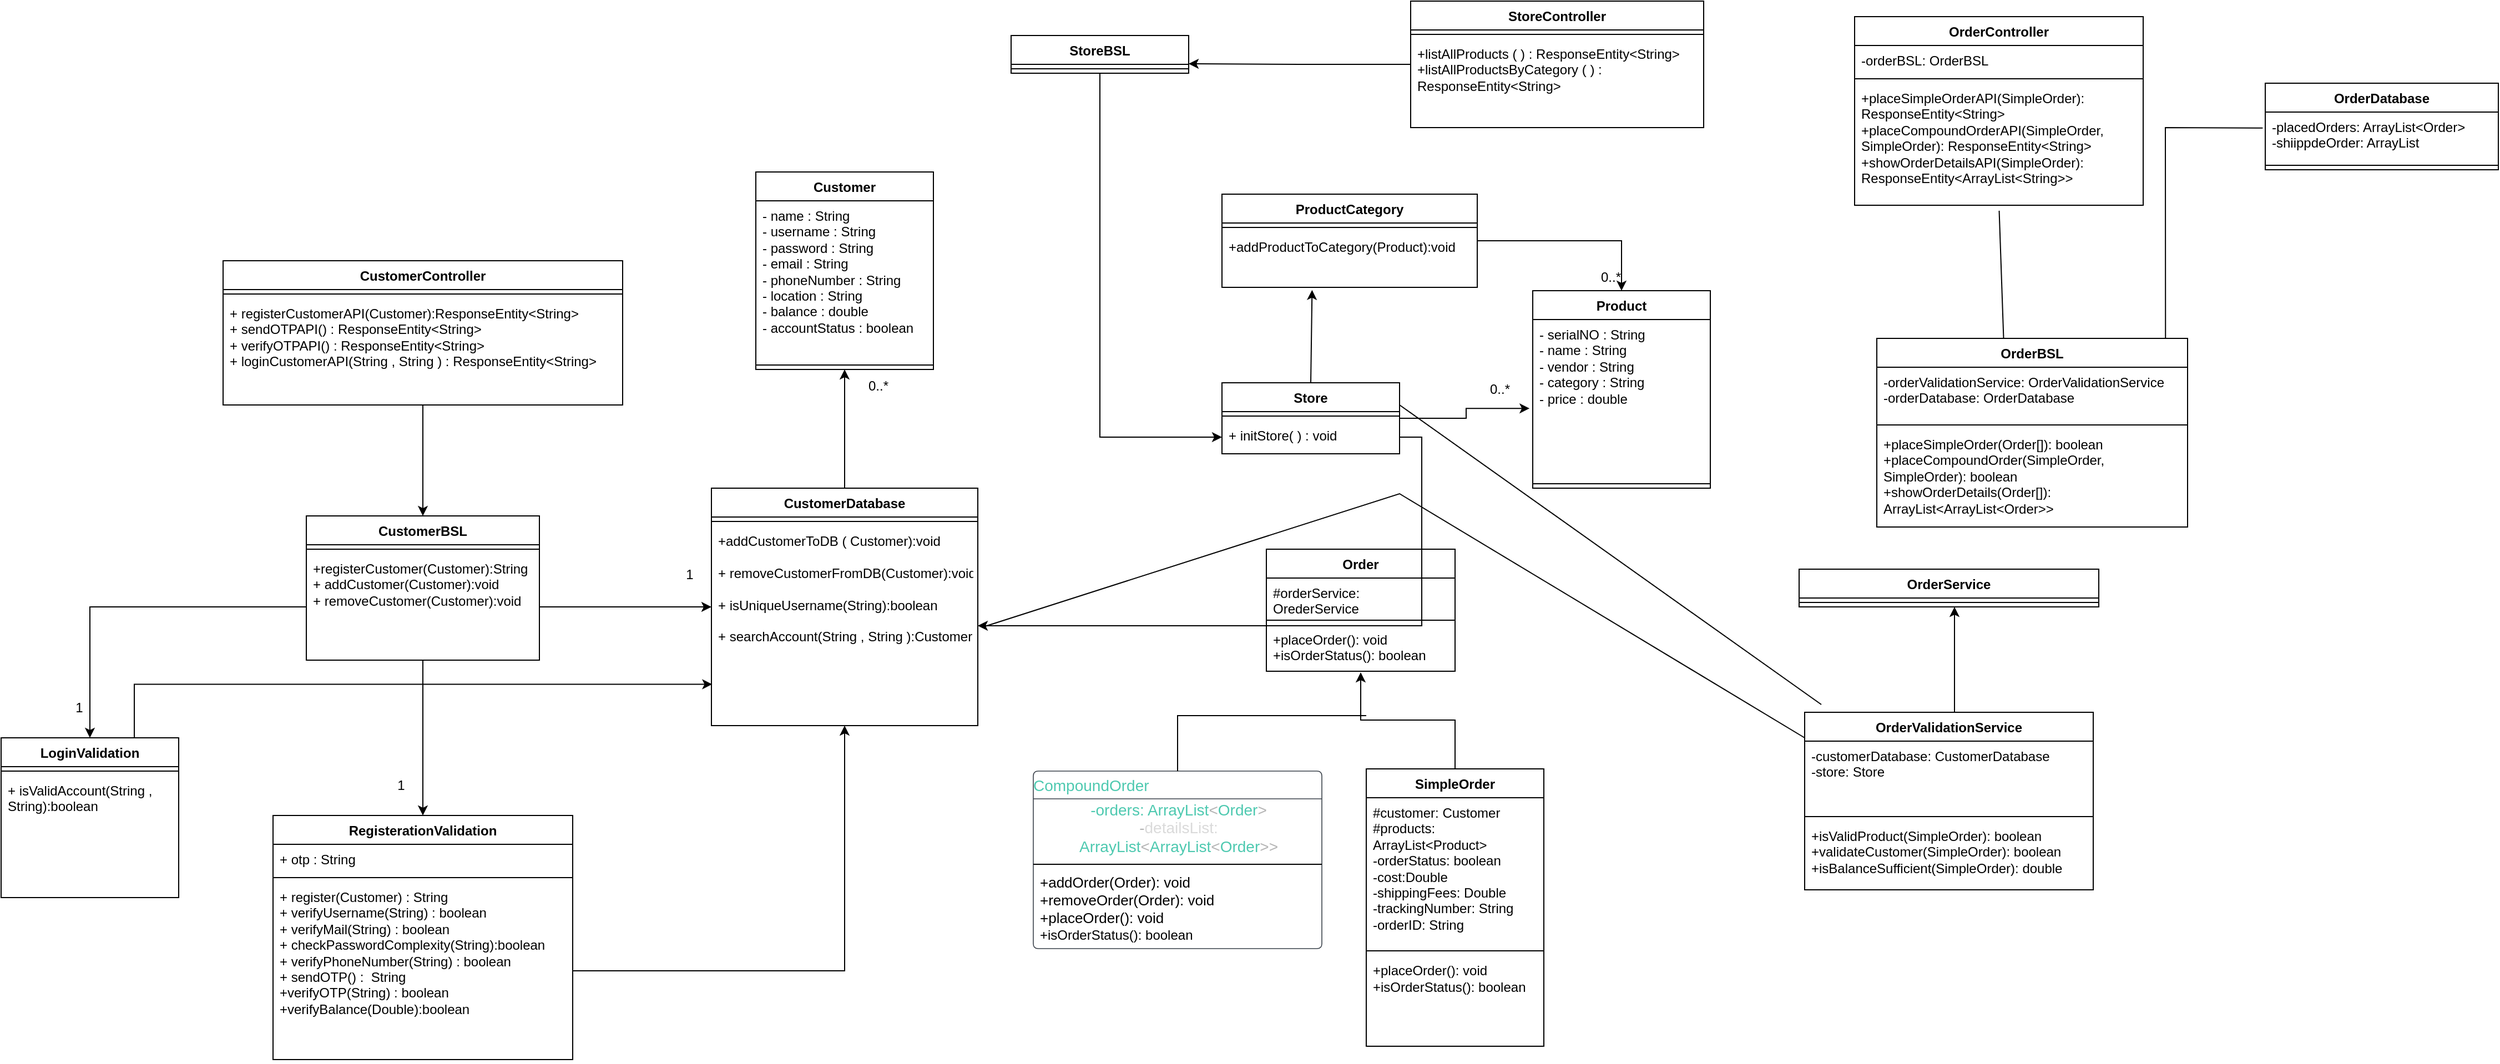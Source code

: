 <mxfile version="22.1.16" type="github">
  <diagram id="C5RBs43oDa-KdzZeNtuy" name="Page-1">
    <mxGraphModel dx="3200" dy="2660" grid="1" gridSize="10" guides="1" tooltips="1" connect="1" arrows="1" fold="1" page="1" pageScale="1" pageWidth="827" pageHeight="1169" math="0" shadow="0">
      <root>
        <mxCell id="WIyWlLk6GJQsqaUBKTNV-0" />
        <mxCell id="WIyWlLk6GJQsqaUBKTNV-1" parent="WIyWlLk6GJQsqaUBKTNV-0" />
        <mxCell id="F8OqzFuxqlwvB6Xrlc_Q-0" value="Customer" style="swimlane;fontStyle=1;align=center;verticalAlign=top;childLayout=stackLayout;horizontal=1;startSize=26;horizontalStack=0;resizeParent=1;resizeParentMax=0;resizeLast=0;collapsible=1;marginBottom=0;whiteSpace=wrap;html=1;" parent="WIyWlLk6GJQsqaUBKTNV-1" vertex="1">
          <mxGeometry x="800" y="-100" width="160" height="178" as="geometry" />
        </mxCell>
        <mxCell id="F8OqzFuxqlwvB6Xrlc_Q-1" value="- name : String&lt;br&gt;- username : String&lt;br&gt;- password : String&lt;br&gt;- email : String&lt;br&gt;- phoneNumber : String&lt;br&gt;- location : String&lt;br&gt;- balance : double&lt;br&gt;- accountStatus : boolean" style="text;strokeColor=none;fillColor=none;align=left;verticalAlign=top;spacingLeft=4;spacingRight=4;overflow=hidden;rotatable=0;points=[[0,0.5],[1,0.5]];portConstraint=eastwest;whiteSpace=wrap;html=1;" parent="F8OqzFuxqlwvB6Xrlc_Q-0" vertex="1">
          <mxGeometry y="26" width="160" height="144" as="geometry" />
        </mxCell>
        <mxCell id="F8OqzFuxqlwvB6Xrlc_Q-2" value="" style="line;strokeWidth=1;fillColor=none;align=left;verticalAlign=middle;spacingTop=-1;spacingLeft=3;spacingRight=3;rotatable=0;labelPosition=right;points=[];portConstraint=eastwest;strokeColor=inherit;" parent="F8OqzFuxqlwvB6Xrlc_Q-0" vertex="1">
          <mxGeometry y="170" width="160" height="8" as="geometry" />
        </mxCell>
        <mxCell id="F8OqzFuxqlwvB6Xrlc_Q-33" style="edgeStyle=orthogonalEdgeStyle;rounded=0;orthogonalLoop=1;jettySize=auto;html=1;entryX=0.5;entryY=0;entryDx=0;entryDy=0;" parent="WIyWlLk6GJQsqaUBKTNV-1" source="F8OqzFuxqlwvB6Xrlc_Q-4" target="F8OqzFuxqlwvB6Xrlc_Q-24" edge="1">
          <mxGeometry relative="1" as="geometry" />
        </mxCell>
        <mxCell id="F8OqzFuxqlwvB6Xrlc_Q-4" value="CustomerBSL" style="swimlane;fontStyle=1;align=center;verticalAlign=top;childLayout=stackLayout;horizontal=1;startSize=26;horizontalStack=0;resizeParent=1;resizeParentMax=0;resizeLast=0;collapsible=1;marginBottom=0;whiteSpace=wrap;html=1;" parent="WIyWlLk6GJQsqaUBKTNV-1" vertex="1">
          <mxGeometry x="395" y="210" width="210" height="130" as="geometry" />
        </mxCell>
        <mxCell id="F8OqzFuxqlwvB6Xrlc_Q-6" value="" style="line;strokeWidth=1;fillColor=none;align=left;verticalAlign=middle;spacingTop=-1;spacingLeft=3;spacingRight=3;rotatable=0;labelPosition=right;points=[];portConstraint=eastwest;strokeColor=inherit;" parent="F8OqzFuxqlwvB6Xrlc_Q-4" vertex="1">
          <mxGeometry y="26" width="210" height="8" as="geometry" />
        </mxCell>
        <mxCell id="F8OqzFuxqlwvB6Xrlc_Q-7" value="+registerCustomer(Customer):String&lt;br&gt;+ addCustomer(Customer):void&lt;br&gt;+ removeCustomer(Customer):void&lt;br&gt;" style="text;strokeColor=none;fillColor=none;align=left;verticalAlign=top;spacingLeft=4;spacingRight=4;overflow=hidden;rotatable=0;points=[[0,0.5],[1,0.5]];portConstraint=eastwest;whiteSpace=wrap;html=1;" parent="F8OqzFuxqlwvB6Xrlc_Q-4" vertex="1">
          <mxGeometry y="34" width="210" height="96" as="geometry" />
        </mxCell>
        <mxCell id="F8OqzFuxqlwvB6Xrlc_Q-31" style="edgeStyle=orthogonalEdgeStyle;rounded=0;orthogonalLoop=1;jettySize=auto;html=1;entryX=0.5;entryY=0;entryDx=0;entryDy=0;" parent="WIyWlLk6GJQsqaUBKTNV-1" source="F8OqzFuxqlwvB6Xrlc_Q-8" target="F8OqzFuxqlwvB6Xrlc_Q-4" edge="1">
          <mxGeometry relative="1" as="geometry" />
        </mxCell>
        <mxCell id="F8OqzFuxqlwvB6Xrlc_Q-8" value="CustomerController" style="swimlane;fontStyle=1;align=center;verticalAlign=top;childLayout=stackLayout;horizontal=1;startSize=26;horizontalStack=0;resizeParent=1;resizeParentMax=0;resizeLast=0;collapsible=1;marginBottom=0;whiteSpace=wrap;html=1;" parent="WIyWlLk6GJQsqaUBKTNV-1" vertex="1">
          <mxGeometry x="320" y="-20" width="360" height="130" as="geometry" />
        </mxCell>
        <mxCell id="F8OqzFuxqlwvB6Xrlc_Q-10" value="" style="line;strokeWidth=1;fillColor=none;align=left;verticalAlign=middle;spacingTop=-1;spacingLeft=3;spacingRight=3;rotatable=0;labelPosition=right;points=[];portConstraint=eastwest;strokeColor=inherit;" parent="F8OqzFuxqlwvB6Xrlc_Q-8" vertex="1">
          <mxGeometry y="26" width="360" height="8" as="geometry" />
        </mxCell>
        <mxCell id="F8OqzFuxqlwvB6Xrlc_Q-11" value="+ registerCustomerAPI(Customer):ResponseEntity&amp;lt;String&amp;gt;&lt;br&gt;+ sendOTPAPI() : ResponseEntity&amp;lt;String&amp;gt;&lt;br&gt;+ verifyOTPAPI() :&amp;nbsp;ResponseEntity&amp;lt;String&amp;gt;&lt;br&gt;+ loginCustomerAPI(String , String ) :&amp;nbsp;ResponseEntity&amp;lt;String&amp;gt;" style="text;strokeColor=none;fillColor=none;align=left;verticalAlign=top;spacingLeft=4;spacingRight=4;overflow=hidden;rotatable=0;points=[[0,0.5],[1,0.5]];portConstraint=eastwest;whiteSpace=wrap;html=1;" parent="F8OqzFuxqlwvB6Xrlc_Q-8" vertex="1">
          <mxGeometry y="34" width="360" height="96" as="geometry" />
        </mxCell>
        <mxCell id="F8OqzFuxqlwvB6Xrlc_Q-41" style="edgeStyle=orthogonalEdgeStyle;rounded=0;orthogonalLoop=1;jettySize=auto;html=1;entryX=0.5;entryY=1;entryDx=0;entryDy=0;" parent="WIyWlLk6GJQsqaUBKTNV-1" source="F8OqzFuxqlwvB6Xrlc_Q-16" target="F8OqzFuxqlwvB6Xrlc_Q-0" edge="1">
          <mxGeometry relative="1" as="geometry" />
        </mxCell>
        <mxCell id="F8OqzFuxqlwvB6Xrlc_Q-16" value="CustomerDatabase" style="swimlane;fontStyle=1;align=center;verticalAlign=top;childLayout=stackLayout;horizontal=1;startSize=26;horizontalStack=0;resizeParent=1;resizeParentMax=0;resizeLast=0;collapsible=1;marginBottom=0;whiteSpace=wrap;html=1;" parent="WIyWlLk6GJQsqaUBKTNV-1" vertex="1">
          <mxGeometry x="760" y="185" width="240" height="214" as="geometry" />
        </mxCell>
        <mxCell id="F8OqzFuxqlwvB6Xrlc_Q-18" value="" style="line;strokeWidth=1;fillColor=none;align=left;verticalAlign=middle;spacingTop=-1;spacingLeft=3;spacingRight=3;rotatable=0;labelPosition=right;points=[];portConstraint=eastwest;strokeColor=inherit;" parent="F8OqzFuxqlwvB6Xrlc_Q-16" vertex="1">
          <mxGeometry y="26" width="240" height="8" as="geometry" />
        </mxCell>
        <mxCell id="F8OqzFuxqlwvB6Xrlc_Q-19" value="+addCustomerToDB ( Customer):void&lt;br&gt;&lt;br&gt;+&amp;nbsp;removeCustomerFromDB(Customer):void&lt;br&gt;&lt;br&gt;+ isUniqueUsername(String):boolean&lt;br&gt;&lt;br&gt;+ searchAccount(String , String ):Customer" style="text;strokeColor=none;fillColor=none;align=left;verticalAlign=top;spacingLeft=4;spacingRight=4;overflow=hidden;rotatable=0;points=[[0,0.5],[1,0.5]];portConstraint=eastwest;whiteSpace=wrap;html=1;" parent="F8OqzFuxqlwvB6Xrlc_Q-16" vertex="1">
          <mxGeometry y="34" width="240" height="180" as="geometry" />
        </mxCell>
        <mxCell id="F8OqzFuxqlwvB6Xrlc_Q-20" value="LoginValidation" style="swimlane;fontStyle=1;align=center;verticalAlign=top;childLayout=stackLayout;horizontal=1;startSize=26;horizontalStack=0;resizeParent=1;resizeParentMax=0;resizeLast=0;collapsible=1;marginBottom=0;whiteSpace=wrap;html=1;" parent="WIyWlLk6GJQsqaUBKTNV-1" vertex="1">
          <mxGeometry x="120" y="410" width="160" height="144" as="geometry" />
        </mxCell>
        <mxCell id="F8OqzFuxqlwvB6Xrlc_Q-22" value="" style="line;strokeWidth=1;fillColor=none;align=left;verticalAlign=middle;spacingTop=-1;spacingLeft=3;spacingRight=3;rotatable=0;labelPosition=right;points=[];portConstraint=eastwest;strokeColor=inherit;" parent="F8OqzFuxqlwvB6Xrlc_Q-20" vertex="1">
          <mxGeometry y="26" width="160" height="8" as="geometry" />
        </mxCell>
        <mxCell id="F8OqzFuxqlwvB6Xrlc_Q-23" value="+ isValidAccount(String , String):boolean" style="text;strokeColor=none;fillColor=none;align=left;verticalAlign=top;spacingLeft=4;spacingRight=4;overflow=hidden;rotatable=0;points=[[0,0.5],[1,0.5]];portConstraint=eastwest;whiteSpace=wrap;html=1;" parent="F8OqzFuxqlwvB6Xrlc_Q-20" vertex="1">
          <mxGeometry y="34" width="160" height="110" as="geometry" />
        </mxCell>
        <mxCell id="F8OqzFuxqlwvB6Xrlc_Q-36" style="edgeStyle=orthogonalEdgeStyle;rounded=0;orthogonalLoop=1;jettySize=auto;html=1;exitX=1;exitY=0.5;exitDx=0;exitDy=0;" parent="F8OqzFuxqlwvB6Xrlc_Q-20" source="F8OqzFuxqlwvB6Xrlc_Q-23" target="F8OqzFuxqlwvB6Xrlc_Q-23" edge="1">
          <mxGeometry relative="1" as="geometry" />
        </mxCell>
        <mxCell id="F8OqzFuxqlwvB6Xrlc_Q-24" value="RegisterationValidation" style="swimlane;fontStyle=1;align=center;verticalAlign=top;childLayout=stackLayout;horizontal=1;startSize=26;horizontalStack=0;resizeParent=1;resizeParentMax=0;resizeLast=0;collapsible=1;marginBottom=0;whiteSpace=wrap;html=1;" parent="WIyWlLk6GJQsqaUBKTNV-1" vertex="1">
          <mxGeometry x="365" y="480" width="270" height="220" as="geometry" />
        </mxCell>
        <mxCell id="F8OqzFuxqlwvB6Xrlc_Q-25" value="+ otp : String" style="text;strokeColor=none;fillColor=none;align=left;verticalAlign=top;spacingLeft=4;spacingRight=4;overflow=hidden;rotatable=0;points=[[0,0.5],[1,0.5]];portConstraint=eastwest;whiteSpace=wrap;html=1;" parent="F8OqzFuxqlwvB6Xrlc_Q-24" vertex="1">
          <mxGeometry y="26" width="270" height="26" as="geometry" />
        </mxCell>
        <mxCell id="F8OqzFuxqlwvB6Xrlc_Q-26" value="" style="line;strokeWidth=1;fillColor=none;align=left;verticalAlign=middle;spacingTop=-1;spacingLeft=3;spacingRight=3;rotatable=0;labelPosition=right;points=[];portConstraint=eastwest;strokeColor=inherit;" parent="F8OqzFuxqlwvB6Xrlc_Q-24" vertex="1">
          <mxGeometry y="52" width="270" height="8" as="geometry" />
        </mxCell>
        <mxCell id="F8OqzFuxqlwvB6Xrlc_Q-27" value="+ register(Customer) : String&lt;br&gt;+ verifyUsername(String) : boolean&lt;br&gt;+ verifyMail(String) : boolean&lt;br&gt;+ checkPasswordComplexity(String):boolean&lt;br&gt;+ verifyPhoneNumber(String) : boolean&lt;br&gt;+ sendOTP() :&amp;nbsp; String&lt;br&gt;+verifyOTP(String) : boolean&lt;br&gt;+verifyBalance(Double):boolean&lt;br&gt;&lt;br&gt;" style="text;strokeColor=none;fillColor=none;align=left;verticalAlign=top;spacingLeft=4;spacingRight=4;overflow=hidden;rotatable=0;points=[[0,0.5],[1,0.5]];portConstraint=eastwest;whiteSpace=wrap;html=1;" parent="F8OqzFuxqlwvB6Xrlc_Q-24" vertex="1">
          <mxGeometry y="60" width="270" height="160" as="geometry" />
        </mxCell>
        <mxCell id="F8OqzFuxqlwvB6Xrlc_Q-32" style="edgeStyle=orthogonalEdgeStyle;rounded=0;orthogonalLoop=1;jettySize=auto;html=1;entryX=0.5;entryY=0;entryDx=0;entryDy=0;" parent="WIyWlLk6GJQsqaUBKTNV-1" source="F8OqzFuxqlwvB6Xrlc_Q-7" target="F8OqzFuxqlwvB6Xrlc_Q-20" edge="1">
          <mxGeometry relative="1" as="geometry" />
        </mxCell>
        <mxCell id="F8OqzFuxqlwvB6Xrlc_Q-34" style="edgeStyle=orthogonalEdgeStyle;rounded=0;orthogonalLoop=1;jettySize=auto;html=1;exitX=1;exitY=0.5;exitDx=0;exitDy=0;" parent="WIyWlLk6GJQsqaUBKTNV-1" source="F8OqzFuxqlwvB6Xrlc_Q-7" target="F8OqzFuxqlwvB6Xrlc_Q-16" edge="1">
          <mxGeometry relative="1" as="geometry" />
        </mxCell>
        <mxCell id="F8OqzFuxqlwvB6Xrlc_Q-35" style="edgeStyle=orthogonalEdgeStyle;rounded=0;orthogonalLoop=1;jettySize=auto;html=1;entryX=0.5;entryY=1;entryDx=0;entryDy=0;" parent="WIyWlLk6GJQsqaUBKTNV-1" source="F8OqzFuxqlwvB6Xrlc_Q-27" target="F8OqzFuxqlwvB6Xrlc_Q-16" edge="1">
          <mxGeometry relative="1" as="geometry" />
        </mxCell>
        <mxCell id="F8OqzFuxqlwvB6Xrlc_Q-42" value="0..*" style="text;html=1;align=center;verticalAlign=middle;resizable=0;points=[];autosize=1;strokeColor=none;fillColor=none;" parent="WIyWlLk6GJQsqaUBKTNV-1" vertex="1">
          <mxGeometry x="890" y="78" width="40" height="30" as="geometry" />
        </mxCell>
        <mxCell id="F8OqzFuxqlwvB6Xrlc_Q-43" value="1" style="text;html=1;align=center;verticalAlign=middle;resizable=0;points=[];autosize=1;strokeColor=none;fillColor=none;" parent="WIyWlLk6GJQsqaUBKTNV-1" vertex="1">
          <mxGeometry x="725" y="248" width="30" height="30" as="geometry" />
        </mxCell>
        <mxCell id="F8OqzFuxqlwvB6Xrlc_Q-44" value="1" style="text;html=1;align=center;verticalAlign=middle;resizable=0;points=[];autosize=1;strokeColor=none;fillColor=none;" parent="WIyWlLk6GJQsqaUBKTNV-1" vertex="1">
          <mxGeometry x="465" y="438" width="30" height="30" as="geometry" />
        </mxCell>
        <mxCell id="F8OqzFuxqlwvB6Xrlc_Q-50" style="edgeStyle=orthogonalEdgeStyle;rounded=0;orthogonalLoop=1;jettySize=auto;html=1;exitX=0.75;exitY=0;exitDx=0;exitDy=0;entryX=0.003;entryY=0.793;entryDx=0;entryDy=0;entryPerimeter=0;" parent="WIyWlLk6GJQsqaUBKTNV-1" source="F8OqzFuxqlwvB6Xrlc_Q-20" target="F8OqzFuxqlwvB6Xrlc_Q-19" edge="1">
          <mxGeometry relative="1" as="geometry" />
        </mxCell>
        <mxCell id="F8OqzFuxqlwvB6Xrlc_Q-52" value="1" style="text;html=1;align=center;verticalAlign=middle;resizable=0;points=[];autosize=1;strokeColor=none;fillColor=none;" parent="WIyWlLk6GJQsqaUBKTNV-1" vertex="1">
          <mxGeometry x="175" y="368" width="30" height="30" as="geometry" />
        </mxCell>
        <mxCell id="F8OqzFuxqlwvB6Xrlc_Q-53" value="Product" style="swimlane;fontStyle=1;align=center;verticalAlign=top;childLayout=stackLayout;horizontal=1;startSize=26;horizontalStack=0;resizeParent=1;resizeParentMax=0;resizeLast=0;collapsible=1;marginBottom=0;whiteSpace=wrap;html=1;" parent="WIyWlLk6GJQsqaUBKTNV-1" vertex="1">
          <mxGeometry x="1500" y="7" width="160" height="178" as="geometry" />
        </mxCell>
        <mxCell id="F8OqzFuxqlwvB6Xrlc_Q-54" value="- serialNO : String&lt;br&gt;- name : String&lt;br&gt;- vendor : String&lt;br&gt;- category : String&lt;br&gt;- price : double" style="text;strokeColor=none;fillColor=none;align=left;verticalAlign=top;spacingLeft=4;spacingRight=4;overflow=hidden;rotatable=0;points=[[0,0.5],[1,0.5]];portConstraint=eastwest;whiteSpace=wrap;html=1;" parent="F8OqzFuxqlwvB6Xrlc_Q-53" vertex="1">
          <mxGeometry y="26" width="160" height="144" as="geometry" />
        </mxCell>
        <mxCell id="F8OqzFuxqlwvB6Xrlc_Q-55" value="" style="line;strokeWidth=1;fillColor=none;align=left;verticalAlign=middle;spacingTop=-1;spacingLeft=3;spacingRight=3;rotatable=0;labelPosition=right;points=[];portConstraint=eastwest;strokeColor=inherit;" parent="F8OqzFuxqlwvB6Xrlc_Q-53" vertex="1">
          <mxGeometry y="170" width="160" height="8" as="geometry" />
        </mxCell>
        <mxCell id="F8OqzFuxqlwvB6Xrlc_Q-74" style="edgeStyle=orthogonalEdgeStyle;rounded=0;orthogonalLoop=1;jettySize=auto;html=1;entryX=0.5;entryY=0;entryDx=0;entryDy=0;" parent="WIyWlLk6GJQsqaUBKTNV-1" source="F8OqzFuxqlwvB6Xrlc_Q-57" target="F8OqzFuxqlwvB6Xrlc_Q-53" edge="1">
          <mxGeometry relative="1" as="geometry">
            <mxPoint x="1530" y="10" as="targetPoint" />
          </mxGeometry>
        </mxCell>
        <mxCell id="F8OqzFuxqlwvB6Xrlc_Q-57" value="ProductCategory" style="swimlane;fontStyle=1;align=center;verticalAlign=top;childLayout=stackLayout;horizontal=1;startSize=26;horizontalStack=0;resizeParent=1;resizeParentMax=0;resizeLast=0;collapsible=1;marginBottom=0;whiteSpace=wrap;html=1;" parent="WIyWlLk6GJQsqaUBKTNV-1" vertex="1">
          <mxGeometry x="1220" y="-80" width="230" height="84" as="geometry" />
        </mxCell>
        <mxCell id="F8OqzFuxqlwvB6Xrlc_Q-59" value="" style="line;strokeWidth=1;fillColor=none;align=left;verticalAlign=middle;spacingTop=-1;spacingLeft=3;spacingRight=3;rotatable=0;labelPosition=right;points=[];portConstraint=eastwest;strokeColor=inherit;" parent="F8OqzFuxqlwvB6Xrlc_Q-57" vertex="1">
          <mxGeometry y="26" width="230" height="8" as="geometry" />
        </mxCell>
        <mxCell id="F8OqzFuxqlwvB6Xrlc_Q-60" value="+addProductToCategory(Product):void&lt;br&gt;" style="text;strokeColor=none;fillColor=none;align=left;verticalAlign=top;spacingLeft=4;spacingRight=4;overflow=hidden;rotatable=0;points=[[0,0.5],[1,0.5]];portConstraint=eastwest;whiteSpace=wrap;html=1;" parent="F8OqzFuxqlwvB6Xrlc_Q-57" vertex="1">
          <mxGeometry y="34" width="230" height="50" as="geometry" />
        </mxCell>
        <mxCell id="F8OqzFuxqlwvB6Xrlc_Q-61" value="Store" style="swimlane;fontStyle=1;align=center;verticalAlign=top;childLayout=stackLayout;horizontal=1;startSize=26;horizontalStack=0;resizeParent=1;resizeParentMax=0;resizeLast=0;collapsible=1;marginBottom=0;whiteSpace=wrap;html=1;" parent="WIyWlLk6GJQsqaUBKTNV-1" vertex="1">
          <mxGeometry x="1220" y="90" width="160" height="64" as="geometry" />
        </mxCell>
        <mxCell id="F8OqzFuxqlwvB6Xrlc_Q-63" value="" style="line;strokeWidth=1;fillColor=none;align=left;verticalAlign=middle;spacingTop=-1;spacingLeft=3;spacingRight=3;rotatable=0;labelPosition=right;points=[];portConstraint=eastwest;strokeColor=inherit;" parent="F8OqzFuxqlwvB6Xrlc_Q-61" vertex="1">
          <mxGeometry y="26" width="160" height="8" as="geometry" />
        </mxCell>
        <mxCell id="F8OqzFuxqlwvB6Xrlc_Q-64" value="+ initStore( ) : void" style="text;strokeColor=none;fillColor=none;align=left;verticalAlign=top;spacingLeft=4;spacingRight=4;overflow=hidden;rotatable=0;points=[[0,0.5],[1,0.5]];portConstraint=eastwest;whiteSpace=wrap;html=1;" parent="F8OqzFuxqlwvB6Xrlc_Q-61" vertex="1">
          <mxGeometry y="34" width="160" height="30" as="geometry" />
        </mxCell>
        <mxCell id="F8OqzFuxqlwvB6Xrlc_Q-73" style="edgeStyle=orthogonalEdgeStyle;rounded=0;orthogonalLoop=1;jettySize=auto;html=1;entryX=1;entryY=0.75;entryDx=0;entryDy=0;" parent="WIyWlLk6GJQsqaUBKTNV-1" source="F8OqzFuxqlwvB6Xrlc_Q-65" target="F8OqzFuxqlwvB6Xrlc_Q-69" edge="1">
          <mxGeometry relative="1" as="geometry" />
        </mxCell>
        <mxCell id="F8OqzFuxqlwvB6Xrlc_Q-65" value="StoreController" style="swimlane;fontStyle=1;align=center;verticalAlign=top;childLayout=stackLayout;horizontal=1;startSize=26;horizontalStack=0;resizeParent=1;resizeParentMax=0;resizeLast=0;collapsible=1;marginBottom=0;whiteSpace=wrap;html=1;" parent="WIyWlLk6GJQsqaUBKTNV-1" vertex="1">
          <mxGeometry x="1390" y="-254" width="264" height="114" as="geometry" />
        </mxCell>
        <mxCell id="F8OqzFuxqlwvB6Xrlc_Q-67" value="" style="line;strokeWidth=1;fillColor=none;align=left;verticalAlign=middle;spacingTop=-1;spacingLeft=3;spacingRight=3;rotatable=0;labelPosition=right;points=[];portConstraint=eastwest;strokeColor=inherit;" parent="F8OqzFuxqlwvB6Xrlc_Q-65" vertex="1">
          <mxGeometry y="26" width="264" height="8" as="geometry" />
        </mxCell>
        <mxCell id="F8OqzFuxqlwvB6Xrlc_Q-68" value="+listAllProducts ( ) : ResponseEntity&amp;lt;String&amp;gt;&lt;br&gt;+listAllProductsByCategory ( ) : ResponseEntity&amp;lt;String&amp;gt;" style="text;strokeColor=none;fillColor=none;align=left;verticalAlign=top;spacingLeft=4;spacingRight=4;overflow=hidden;rotatable=0;points=[[0,0.5],[1,0.5]];portConstraint=eastwest;whiteSpace=wrap;html=1;" parent="F8OqzFuxqlwvB6Xrlc_Q-65" vertex="1">
          <mxGeometry y="34" width="264" height="80" as="geometry" />
        </mxCell>
        <mxCell id="F8OqzFuxqlwvB6Xrlc_Q-76" style="edgeStyle=orthogonalEdgeStyle;rounded=0;orthogonalLoop=1;jettySize=auto;html=1;exitX=0.5;exitY=1;exitDx=0;exitDy=0;entryX=0;entryY=0.5;entryDx=0;entryDy=0;" parent="WIyWlLk6GJQsqaUBKTNV-1" source="F8OqzFuxqlwvB6Xrlc_Q-69" target="F8OqzFuxqlwvB6Xrlc_Q-64" edge="1">
          <mxGeometry relative="1" as="geometry" />
        </mxCell>
        <mxCell id="F8OqzFuxqlwvB6Xrlc_Q-69" value="StoreBSL" style="swimlane;fontStyle=1;align=center;verticalAlign=top;childLayout=stackLayout;horizontal=1;startSize=26;horizontalStack=0;resizeParent=1;resizeParentMax=0;resizeLast=0;collapsible=1;marginBottom=0;whiteSpace=wrap;html=1;" parent="WIyWlLk6GJQsqaUBKTNV-1" vertex="1">
          <mxGeometry x="1030" y="-223" width="160" height="34" as="geometry" />
        </mxCell>
        <mxCell id="F8OqzFuxqlwvB6Xrlc_Q-71" value="" style="line;strokeWidth=1;fillColor=none;align=left;verticalAlign=middle;spacingTop=-1;spacingLeft=3;spacingRight=3;rotatable=0;labelPosition=right;points=[];portConstraint=eastwest;strokeColor=inherit;" parent="F8OqzFuxqlwvB6Xrlc_Q-69" vertex="1">
          <mxGeometry y="26" width="160" height="8" as="geometry" />
        </mxCell>
        <mxCell id="F8OqzFuxqlwvB6Xrlc_Q-75" value="0..*" style="text;html=1;align=center;verticalAlign=middle;resizable=0;points=[];autosize=1;strokeColor=none;fillColor=none;" parent="WIyWlLk6GJQsqaUBKTNV-1" vertex="1">
          <mxGeometry x="1550" y="-20" width="40" height="30" as="geometry" />
        </mxCell>
        <mxCell id="F8OqzFuxqlwvB6Xrlc_Q-80" value="" style="endArrow=classic;html=1;rounded=0;entryX=0.353;entryY=1.047;entryDx=0;entryDy=0;entryPerimeter=0;exitX=0.5;exitY=0;exitDx=0;exitDy=0;" parent="WIyWlLk6GJQsqaUBKTNV-1" source="F8OqzFuxqlwvB6Xrlc_Q-61" target="F8OqzFuxqlwvB6Xrlc_Q-60" edge="1">
          <mxGeometry width="50" height="50" relative="1" as="geometry">
            <mxPoint x="1305.28" y="89.176" as="sourcePoint" />
            <mxPoint x="1303.86" y="2.65" as="targetPoint" />
          </mxGeometry>
        </mxCell>
        <mxCell id="F8OqzFuxqlwvB6Xrlc_Q-81" style="edgeStyle=orthogonalEdgeStyle;rounded=0;orthogonalLoop=1;jettySize=auto;html=1;exitX=1;exitY=0.5;exitDx=0;exitDy=0;entryX=-0.018;entryY=0.556;entryDx=0;entryDy=0;entryPerimeter=0;" parent="WIyWlLk6GJQsqaUBKTNV-1" source="F8OqzFuxqlwvB6Xrlc_Q-61" target="F8OqzFuxqlwvB6Xrlc_Q-54" edge="1">
          <mxGeometry relative="1" as="geometry" />
        </mxCell>
        <mxCell id="F8OqzFuxqlwvB6Xrlc_Q-82" value="0..*" style="text;html=1;align=center;verticalAlign=middle;resizable=0;points=[];autosize=1;strokeColor=none;fillColor=none;" parent="WIyWlLk6GJQsqaUBKTNV-1" vertex="1">
          <mxGeometry x="1450" y="81" width="40" height="30" as="geometry" />
        </mxCell>
        <mxCell id="bdZXRTVyZxKE8OcsXqHl-0" value="Order" style="swimlane;fontStyle=1;align=center;verticalAlign=top;childLayout=stackLayout;horizontal=1;startSize=26;horizontalStack=0;resizeParent=1;resizeParentMax=0;resizeLast=0;collapsible=1;marginBottom=0;whiteSpace=wrap;html=1;" vertex="1" parent="WIyWlLk6GJQsqaUBKTNV-1">
          <mxGeometry x="1260" y="240" width="170" height="110" as="geometry" />
        </mxCell>
        <mxCell id="bdZXRTVyZxKE8OcsXqHl-1" value="#orderService: OrederService&amp;nbsp;" style="text;strokeColor=none;fillColor=none;align=left;verticalAlign=top;spacingLeft=4;spacingRight=4;overflow=hidden;rotatable=0;points=[[0,0.5],[1,0.5]];portConstraint=eastwest;whiteSpace=wrap;html=1;" vertex="1" parent="bdZXRTVyZxKE8OcsXqHl-0">
          <mxGeometry y="26" width="170" height="34" as="geometry" />
        </mxCell>
        <mxCell id="bdZXRTVyZxKE8OcsXqHl-2" value="" style="line;strokeWidth=1;fillColor=none;align=left;verticalAlign=middle;spacingTop=-1;spacingLeft=3;spacingRight=3;rotatable=0;labelPosition=right;points=[];portConstraint=eastwest;strokeColor=inherit;" vertex="1" parent="bdZXRTVyZxKE8OcsXqHl-0">
          <mxGeometry y="60" width="170" height="8" as="geometry" />
        </mxCell>
        <mxCell id="bdZXRTVyZxKE8OcsXqHl-3" value="+placeOrder(): void&lt;br&gt;+isOrderStatus(): boolean&lt;br&gt;" style="text;strokeColor=none;fillColor=none;align=left;verticalAlign=top;spacingLeft=4;spacingRight=4;overflow=hidden;rotatable=0;points=[[0,0.5],[1,0.5]];portConstraint=eastwest;whiteSpace=wrap;html=1;" vertex="1" parent="bdZXRTVyZxKE8OcsXqHl-0">
          <mxGeometry y="68" width="170" height="42" as="geometry" />
        </mxCell>
        <mxCell id="bdZXRTVyZxKE8OcsXqHl-9" value="SimpleOrder" style="swimlane;fontStyle=1;align=center;verticalAlign=top;childLayout=stackLayout;horizontal=1;startSize=26;horizontalStack=0;resizeParent=1;resizeParentMax=0;resizeLast=0;collapsible=1;marginBottom=0;whiteSpace=wrap;html=1;" vertex="1" parent="WIyWlLk6GJQsqaUBKTNV-1">
          <mxGeometry x="1350" y="438" width="160" height="250" as="geometry" />
        </mxCell>
        <mxCell id="bdZXRTVyZxKE8OcsXqHl-10" value="#customer: Customer&lt;br&gt;#products: ArrayList&amp;lt;Product&amp;gt;&lt;br&gt;-orderStatus: boolean&lt;br&gt;-cost:Double&lt;br&gt;-shippingFees: Double&lt;br&gt;-trackingNumber: String&lt;br&gt;-orderID: String" style="text;strokeColor=none;fillColor=none;align=left;verticalAlign=top;spacingLeft=4;spacingRight=4;overflow=hidden;rotatable=0;points=[[0,0.5],[1,0.5]];portConstraint=eastwest;whiteSpace=wrap;html=1;" vertex="1" parent="bdZXRTVyZxKE8OcsXqHl-9">
          <mxGeometry y="26" width="160" height="134" as="geometry" />
        </mxCell>
        <mxCell id="bdZXRTVyZxKE8OcsXqHl-11" value="" style="line;strokeWidth=1;fillColor=none;align=left;verticalAlign=middle;spacingTop=-1;spacingLeft=3;spacingRight=3;rotatable=0;labelPosition=right;points=[];portConstraint=eastwest;strokeColor=inherit;" vertex="1" parent="bdZXRTVyZxKE8OcsXqHl-9">
          <mxGeometry y="160" width="160" height="8" as="geometry" />
        </mxCell>
        <mxCell id="bdZXRTVyZxKE8OcsXqHl-12" value="+placeOrder(): void&lt;br style=&quot;border-color: var(--border-color);&quot;&gt;+isOrderStatus(): boolean&lt;font face=&quot;Consolas, Courier New, monospace&quot; color=&quot;#dcdcaa&quot;&gt;&lt;span style=&quot;font-size: 14px; background-color: rgb(30, 30, 30);&quot;&gt;&lt;br&gt;&lt;/span&gt;&lt;/font&gt;" style="text;strokeColor=none;fillColor=none;align=left;verticalAlign=top;spacingLeft=4;spacingRight=4;overflow=hidden;rotatable=0;points=[[0,0.5],[1,0.5]];portConstraint=eastwest;whiteSpace=wrap;html=1;" vertex="1" parent="bdZXRTVyZxKE8OcsXqHl-9">
          <mxGeometry y="168" width="160" height="82" as="geometry" />
        </mxCell>
        <mxCell id="bdZXRTVyZxKE8OcsXqHl-26" value="CompoundOrder" style="html=1;overflow=block;blockSpacing=1;swimlane;childLayout=stackLayout;horizontal=1;horizontalStack=0;resizeParent=1;resizeParentMax=0;resizeLast=0;collapsible=0;fontStyle=0;marginBottom=0;swimlaneFillColor=#ffffff;startSize=25;whiteSpace=wrap;fontSize=14;fontColor=#4ec9b0;align=left;spacing=0;strokeColor=#3a414a;strokeOpacity=100;rounded=1;absoluteArcSize=1;arcSize=9;strokeWidth=0.8;" vertex="1" parent="WIyWlLk6GJQsqaUBKTNV-1">
          <mxGeometry x="1050" y="440" width="260" height="160" as="geometry" />
        </mxCell>
        <mxCell id="bdZXRTVyZxKE8OcsXqHl-27" value="&lt;div style=&quot;display: flex; justify-content: center; text-align: center; align-items: baseline; font-size: 0; line-height: 1.25;margin-top: -2px;&quot;&gt;&lt;span&gt;&lt;span style=&quot;font-size:14px;color:#4ec9b0;&quot;&gt;-orders: ArrayList&lt;/span&gt;&lt;span style=&quot;font-size:14px;color:#b4b4b4;&quot;&gt;&amp;lt;&lt;/span&gt;&lt;span style=&quot;font-size:14px;color:#4ec9b0;&quot;&gt;Order&lt;/span&gt;&lt;span style=&quot;font-size:14px;color:#b4b4b4;&quot;&gt;&amp;gt;&#xa;&lt;/span&gt;&lt;/span&gt;&lt;/div&gt;&lt;div style=&quot;display: flex; justify-content: center; text-align: center; align-items: baseline; font-size: 0; line-height: 1.25;margin-top: -2px;&quot;&gt;&lt;span&gt;&lt;span style=&quot;font-size:14px;color:#b4b4b4;&quot;&gt;-&lt;/span&gt;&lt;span style=&quot;font-size:14px;color:#dadada;&quot;&gt;detailsList: &lt;/span&gt;&lt;span style=&quot;font-size:14px;color:#4ec9b0;&quot;&gt;ArrayList&lt;/span&gt;&lt;span style=&quot;font-size:14px;color:#b4b4b4;&quot;&gt;&amp;lt;&lt;/span&gt;&lt;span style=&quot;font-size:14px;color:#4ec9b0;&quot;&gt;ArrayList&lt;/span&gt;&lt;span style=&quot;font-size:14px;color:#b4b4b4;&quot;&gt;&amp;lt;&lt;/span&gt;&lt;span style=&quot;font-size:14px;color:#4ec9b0;&quot;&gt;Order&lt;/span&gt;&lt;span style=&quot;font-size:14px;color:#b4b4b4;&quot;&gt;&amp;gt;&amp;gt;&lt;/span&gt;&lt;/span&gt;&lt;/div&gt;" style="part=1;html=1;resizeHeight=0;strokeColor=none;fillColor=none;align=left;verticalAlign=middle;spacingLeft=4;spacingRight=4;overflow=hidden;rotatable=0;points=[[0,0.5],[1,0.5]];portConstraint=eastwest;swimlaneFillColor=#ffffff;strokeOpacity=100;whiteSpace=wrap;fontSize=14;fontColor=#4ec9b0;" vertex="1" parent="bdZXRTVyZxKE8OcsXqHl-26">
          <mxGeometry y="25" width="260" height="55" as="geometry" />
        </mxCell>
        <mxCell id="bdZXRTVyZxKE8OcsXqHl-28" value="" style="line;strokeWidth=1;fillColor=none;align=left;verticalAlign=middle;spacingTop=-1;spacingLeft=3;spacingRight=3;rotatable=0;labelPosition=right;points=[];portConstraint=eastwest;" vertex="1" parent="bdZXRTVyZxKE8OcsXqHl-26">
          <mxGeometry y="80" width="260" height="8" as="geometry" />
        </mxCell>
        <mxCell id="bdZXRTVyZxKE8OcsXqHl-29" value="+addOrder(Order): void&lt;br&gt;+removeOrder(Order): void&lt;br&gt;+placeOrder(): void&lt;br style=&quot;border-color: var(--border-color); font-size: 12px;&quot;&gt;&lt;span style=&quot;font-size: 12px;&quot;&gt;+isOrderStatus(): boolean&lt;/span&gt;" style="part=1;resizeHeight=0;strokeColor=none;fillColor=none;align=left;verticalAlign=middle;spacingLeft=4;spacingRight=4;rotatable=0;points=[[0,0.5],[1,0.5]];portConstraint=eastwest;swimlaneFillColor=#ffffff;strokeOpacity=100;whiteSpace=wrap;overflow=block;blockSpacing=1;html=1;fontSize=13;" vertex="1" parent="bdZXRTVyZxKE8OcsXqHl-26">
          <mxGeometry y="88" width="260" height="72" as="geometry" />
        </mxCell>
        <mxCell id="bdZXRTVyZxKE8OcsXqHl-30" value="OrderService" style="swimlane;fontStyle=1;align=center;verticalAlign=top;childLayout=stackLayout;horizontal=1;startSize=26;horizontalStack=0;resizeParent=1;resizeParentMax=0;resizeLast=0;collapsible=1;marginBottom=0;whiteSpace=wrap;html=1;" vertex="1" parent="WIyWlLk6GJQsqaUBKTNV-1">
          <mxGeometry x="1740" y="258" width="270" height="34" as="geometry" />
        </mxCell>
        <mxCell id="bdZXRTVyZxKE8OcsXqHl-32" value="" style="line;strokeWidth=1;fillColor=none;align=left;verticalAlign=middle;spacingTop=-1;spacingLeft=3;spacingRight=3;rotatable=0;labelPosition=right;points=[];portConstraint=eastwest;strokeColor=inherit;" vertex="1" parent="bdZXRTVyZxKE8OcsXqHl-30">
          <mxGeometry y="26" width="270" height="8" as="geometry" />
        </mxCell>
        <mxCell id="bdZXRTVyZxKE8OcsXqHl-35" style="edgeStyle=orthogonalEdgeStyle;rounded=0;orthogonalLoop=1;jettySize=auto;html=1;exitX=0.5;exitY=0;exitDx=0;exitDy=0;entryX=0.5;entryY=1.024;entryDx=0;entryDy=0;entryPerimeter=0;" edge="1" parent="WIyWlLk6GJQsqaUBKTNV-1" source="bdZXRTVyZxKE8OcsXqHl-9" target="bdZXRTVyZxKE8OcsXqHl-3">
          <mxGeometry relative="1" as="geometry">
            <mxPoint x="1330" y="350" as="sourcePoint" />
            <mxPoint x="1330" y="400" as="targetPoint" />
          </mxGeometry>
        </mxCell>
        <mxCell id="bdZXRTVyZxKE8OcsXqHl-37" value="" style="endArrow=none;html=1;rounded=0;exitX=0.5;exitY=0;exitDx=0;exitDy=0;" edge="1" parent="WIyWlLk6GJQsqaUBKTNV-1" source="bdZXRTVyZxKE8OcsXqHl-26">
          <mxGeometry width="50" height="50" relative="1" as="geometry">
            <mxPoint x="1180" y="420" as="sourcePoint" />
            <mxPoint x="1350" y="390" as="targetPoint" />
            <Array as="points">
              <mxPoint x="1180" y="390" />
            </Array>
          </mxGeometry>
        </mxCell>
        <mxCell id="bdZXRTVyZxKE8OcsXqHl-44" value="OrderValidationService" style="swimlane;fontStyle=1;align=center;verticalAlign=top;childLayout=stackLayout;horizontal=1;startSize=26;horizontalStack=0;resizeParent=1;resizeParentMax=0;resizeLast=0;collapsible=1;marginBottom=0;whiteSpace=wrap;html=1;" vertex="1" parent="WIyWlLk6GJQsqaUBKTNV-1">
          <mxGeometry x="1745" y="387" width="260" height="160" as="geometry" />
        </mxCell>
        <mxCell id="bdZXRTVyZxKE8OcsXqHl-45" value="-customerDatabase: CustomerDatabase&lt;br&gt;-store: Store" style="text;strokeColor=none;fillColor=none;align=left;verticalAlign=top;spacingLeft=4;spacingRight=4;overflow=hidden;rotatable=0;points=[[0,0.5],[1,0.5]];portConstraint=eastwest;whiteSpace=wrap;html=1;" vertex="1" parent="bdZXRTVyZxKE8OcsXqHl-44">
          <mxGeometry y="26" width="260" height="64" as="geometry" />
        </mxCell>
        <mxCell id="bdZXRTVyZxKE8OcsXqHl-46" value="" style="line;strokeWidth=1;fillColor=none;align=left;verticalAlign=middle;spacingTop=-1;spacingLeft=3;spacingRight=3;rotatable=0;labelPosition=right;points=[];portConstraint=eastwest;strokeColor=inherit;" vertex="1" parent="bdZXRTVyZxKE8OcsXqHl-44">
          <mxGeometry y="90" width="260" height="8" as="geometry" />
        </mxCell>
        <mxCell id="bdZXRTVyZxKE8OcsXqHl-47" value="+isValidProduct(SimpleOrder): boolean&lt;br&gt;+validateCustomer(SimpleOrder): boolean&lt;br&gt;+isBalanceSufficient(SimpleOrder): double" style="text;strokeColor=none;fillColor=none;align=left;verticalAlign=top;spacingLeft=4;spacingRight=4;overflow=hidden;rotatable=0;points=[[0,0.5],[1,0.5]];portConstraint=eastwest;whiteSpace=wrap;html=1;" vertex="1" parent="bdZXRTVyZxKE8OcsXqHl-44">
          <mxGeometry y="98" width="260" height="62" as="geometry" />
        </mxCell>
        <mxCell id="bdZXRTVyZxKE8OcsXqHl-48" style="edgeStyle=orthogonalEdgeStyle;rounded=0;orthogonalLoop=1;jettySize=auto;html=1;exitX=0.5;exitY=0;exitDx=0;exitDy=0;entryX=0.5;entryY=1.024;entryDx=0;entryDy=0;entryPerimeter=0;" edge="1" parent="WIyWlLk6GJQsqaUBKTNV-1" source="bdZXRTVyZxKE8OcsXqHl-44">
          <mxGeometry relative="1" as="geometry">
            <mxPoint x="1965" y="379" as="sourcePoint" />
            <mxPoint x="1880" y="292" as="targetPoint" />
            <Array as="points">
              <mxPoint x="1880" y="387" />
            </Array>
          </mxGeometry>
        </mxCell>
        <mxCell id="bdZXRTVyZxKE8OcsXqHl-49" value="OrderBSL" style="swimlane;fontStyle=1;align=center;verticalAlign=top;childLayout=stackLayout;horizontal=1;startSize=26;horizontalStack=0;resizeParent=1;resizeParentMax=0;resizeLast=0;collapsible=1;marginBottom=0;whiteSpace=wrap;html=1;" vertex="1" parent="WIyWlLk6GJQsqaUBKTNV-1">
          <mxGeometry x="1810" y="50" width="280" height="170" as="geometry" />
        </mxCell>
        <mxCell id="bdZXRTVyZxKE8OcsXqHl-50" value="-orderValidationService:&amp;nbsp;OrderValidationService&lt;br&gt;-orderDatabase: OrderDatabase" style="text;strokeColor=none;fillColor=none;align=left;verticalAlign=top;spacingLeft=4;spacingRight=4;overflow=hidden;rotatable=0;points=[[0,0.5],[1,0.5]];portConstraint=eastwest;whiteSpace=wrap;html=1;" vertex="1" parent="bdZXRTVyZxKE8OcsXqHl-49">
          <mxGeometry y="26" width="280" height="48" as="geometry" />
        </mxCell>
        <mxCell id="bdZXRTVyZxKE8OcsXqHl-51" value="" style="line;strokeWidth=1;fillColor=none;align=left;verticalAlign=middle;spacingTop=-1;spacingLeft=3;spacingRight=3;rotatable=0;labelPosition=right;points=[];portConstraint=eastwest;strokeColor=inherit;" vertex="1" parent="bdZXRTVyZxKE8OcsXqHl-49">
          <mxGeometry y="74" width="280" height="8" as="geometry" />
        </mxCell>
        <mxCell id="bdZXRTVyZxKE8OcsXqHl-52" value="+placeSimpleOrder(Order[]): boolean&lt;br&gt;+placeCompoundOrder(SimpleOrder, SimpleOrder): boolean&lt;br&gt;+showOrderDetails(Order[]): ArrayList&amp;lt;ArrayList&amp;lt;Order&amp;gt;&amp;gt;" style="text;strokeColor=none;fillColor=none;align=left;verticalAlign=top;spacingLeft=4;spacingRight=4;overflow=hidden;rotatable=0;points=[[0,0.5],[1,0.5]];portConstraint=eastwest;whiteSpace=wrap;html=1;" vertex="1" parent="bdZXRTVyZxKE8OcsXqHl-49">
          <mxGeometry y="82" width="280" height="88" as="geometry" />
        </mxCell>
        <mxCell id="bdZXRTVyZxKE8OcsXqHl-60" value="OrderController" style="swimlane;fontStyle=1;align=center;verticalAlign=top;childLayout=stackLayout;horizontal=1;startSize=26;horizontalStack=0;resizeParent=1;resizeParentMax=0;resizeLast=0;collapsible=1;marginBottom=0;whiteSpace=wrap;html=1;" vertex="1" parent="WIyWlLk6GJQsqaUBKTNV-1">
          <mxGeometry x="1790" y="-240" width="260" height="170" as="geometry" />
        </mxCell>
        <mxCell id="bdZXRTVyZxKE8OcsXqHl-61" value="-orderBSL: OrderBSL" style="text;strokeColor=none;fillColor=none;align=left;verticalAlign=top;spacingLeft=4;spacingRight=4;overflow=hidden;rotatable=0;points=[[0,0.5],[1,0.5]];portConstraint=eastwest;whiteSpace=wrap;html=1;" vertex="1" parent="bdZXRTVyZxKE8OcsXqHl-60">
          <mxGeometry y="26" width="260" height="26" as="geometry" />
        </mxCell>
        <mxCell id="bdZXRTVyZxKE8OcsXqHl-62" value="" style="line;strokeWidth=1;fillColor=none;align=left;verticalAlign=middle;spacingTop=-1;spacingLeft=3;spacingRight=3;rotatable=0;labelPosition=right;points=[];portConstraint=eastwest;strokeColor=inherit;" vertex="1" parent="bdZXRTVyZxKE8OcsXqHl-60">
          <mxGeometry y="52" width="260" height="8" as="geometry" />
        </mxCell>
        <mxCell id="bdZXRTVyZxKE8OcsXqHl-63" value="+placeSimpleOrderAPI(SimpleOrder): ResponseEntity&amp;lt;String&amp;gt;&lt;br&gt;+placeCompoundOrderAPI(SimpleOrder, SimpleOrder): ResponseEntity&amp;lt;String&amp;gt;&lt;br&gt;+showOrderDetailsAPI(SimpleOrder): ResponseEntity&amp;lt;ArrayList&amp;lt;String&amp;gt;&amp;gt;&lt;br&gt;&amp;nbsp;" style="text;strokeColor=none;fillColor=none;align=left;verticalAlign=top;spacingLeft=4;spacingRight=4;overflow=hidden;rotatable=0;points=[[0,0.5],[1,0.5]];portConstraint=eastwest;whiteSpace=wrap;html=1;" vertex="1" parent="bdZXRTVyZxKE8OcsXqHl-60">
          <mxGeometry y="60" width="260" height="110" as="geometry" />
        </mxCell>
        <mxCell id="bdZXRTVyZxKE8OcsXqHl-65" value="" style="endArrow=none;html=1;rounded=0;" edge="1" parent="WIyWlLk6GJQsqaUBKTNV-1">
          <mxGeometry width="50" height="50" relative="1" as="geometry">
            <mxPoint x="1005" y="310" as="sourcePoint" />
            <mxPoint x="1745" y="410" as="targetPoint" />
            <Array as="points">
              <mxPoint x="1380" y="190" />
            </Array>
          </mxGeometry>
        </mxCell>
        <mxCell id="bdZXRTVyZxKE8OcsXqHl-67" style="edgeStyle=orthogonalEdgeStyle;rounded=0;orthogonalLoop=1;jettySize=auto;html=1;exitX=1;exitY=0.5;exitDx=0;exitDy=0;" edge="1" parent="WIyWlLk6GJQsqaUBKTNV-1" source="F8OqzFuxqlwvB6Xrlc_Q-64" target="F8OqzFuxqlwvB6Xrlc_Q-19">
          <mxGeometry relative="1" as="geometry" />
        </mxCell>
        <mxCell id="bdZXRTVyZxKE8OcsXqHl-68" value="" style="endArrow=none;html=1;rounded=0;" edge="1" parent="WIyWlLk6GJQsqaUBKTNV-1">
          <mxGeometry width="50" height="50" relative="1" as="geometry">
            <mxPoint x="1380" y="110" as="sourcePoint" />
            <mxPoint x="1760" y="380" as="targetPoint" />
          </mxGeometry>
        </mxCell>
        <mxCell id="bdZXRTVyZxKE8OcsXqHl-69" value="OrderDatabase" style="swimlane;fontStyle=1;align=center;verticalAlign=top;childLayout=stackLayout;horizontal=1;startSize=26;horizontalStack=0;resizeParent=1;resizeParentMax=0;resizeLast=0;collapsible=1;marginBottom=0;whiteSpace=wrap;html=1;" vertex="1" parent="WIyWlLk6GJQsqaUBKTNV-1">
          <mxGeometry x="2160" y="-180" width="210" height="78" as="geometry" />
        </mxCell>
        <mxCell id="bdZXRTVyZxKE8OcsXqHl-70" value="-placedOrders: ArrayList&amp;lt;Order&amp;gt;&lt;br&gt;-shiippdeOrder: ArrayList" style="text;strokeColor=none;fillColor=none;align=left;verticalAlign=top;spacingLeft=4;spacingRight=4;overflow=hidden;rotatable=0;points=[[0,0.5],[1,0.5]];portConstraint=eastwest;whiteSpace=wrap;html=1;" vertex="1" parent="bdZXRTVyZxKE8OcsXqHl-69">
          <mxGeometry y="26" width="210" height="44" as="geometry" />
        </mxCell>
        <mxCell id="bdZXRTVyZxKE8OcsXqHl-71" value="" style="line;strokeWidth=1;fillColor=none;align=left;verticalAlign=middle;spacingTop=-1;spacingLeft=3;spacingRight=3;rotatable=0;labelPosition=right;points=[];portConstraint=eastwest;strokeColor=inherit;" vertex="1" parent="bdZXRTVyZxKE8OcsXqHl-69">
          <mxGeometry y="70" width="210" height="8" as="geometry" />
        </mxCell>
        <mxCell id="bdZXRTVyZxKE8OcsXqHl-73" value="" style="endArrow=none;html=1;rounded=0;entryX=-0.011;entryY=0.326;entryDx=0;entryDy=0;entryPerimeter=0;exitX=0.929;exitY=0;exitDx=0;exitDy=0;exitPerimeter=0;" edge="1" parent="WIyWlLk6GJQsqaUBKTNV-1" source="bdZXRTVyZxKE8OcsXqHl-49" target="bdZXRTVyZxKE8OcsXqHl-70">
          <mxGeometry width="50" height="50" relative="1" as="geometry">
            <mxPoint x="2080" y="-20" as="sourcePoint" />
            <mxPoint x="2130" y="-70" as="targetPoint" />
            <Array as="points">
              <mxPoint x="2070" y="-140" />
            </Array>
          </mxGeometry>
        </mxCell>
        <mxCell id="bdZXRTVyZxKE8OcsXqHl-74" value="" style="endArrow=none;html=1;rounded=0;entryX=0.501;entryY=1.045;entryDx=0;entryDy=0;entryPerimeter=0;exitX=0.408;exitY=-0.002;exitDx=0;exitDy=0;exitPerimeter=0;" edge="1" parent="WIyWlLk6GJQsqaUBKTNV-1" source="bdZXRTVyZxKE8OcsXqHl-49" target="bdZXRTVyZxKE8OcsXqHl-63">
          <mxGeometry width="50" height="50" relative="1" as="geometry">
            <mxPoint x="1900" y="20" as="sourcePoint" />
            <mxPoint x="1950" y="-30" as="targetPoint" />
          </mxGeometry>
        </mxCell>
      </root>
    </mxGraphModel>
  </diagram>
</mxfile>
